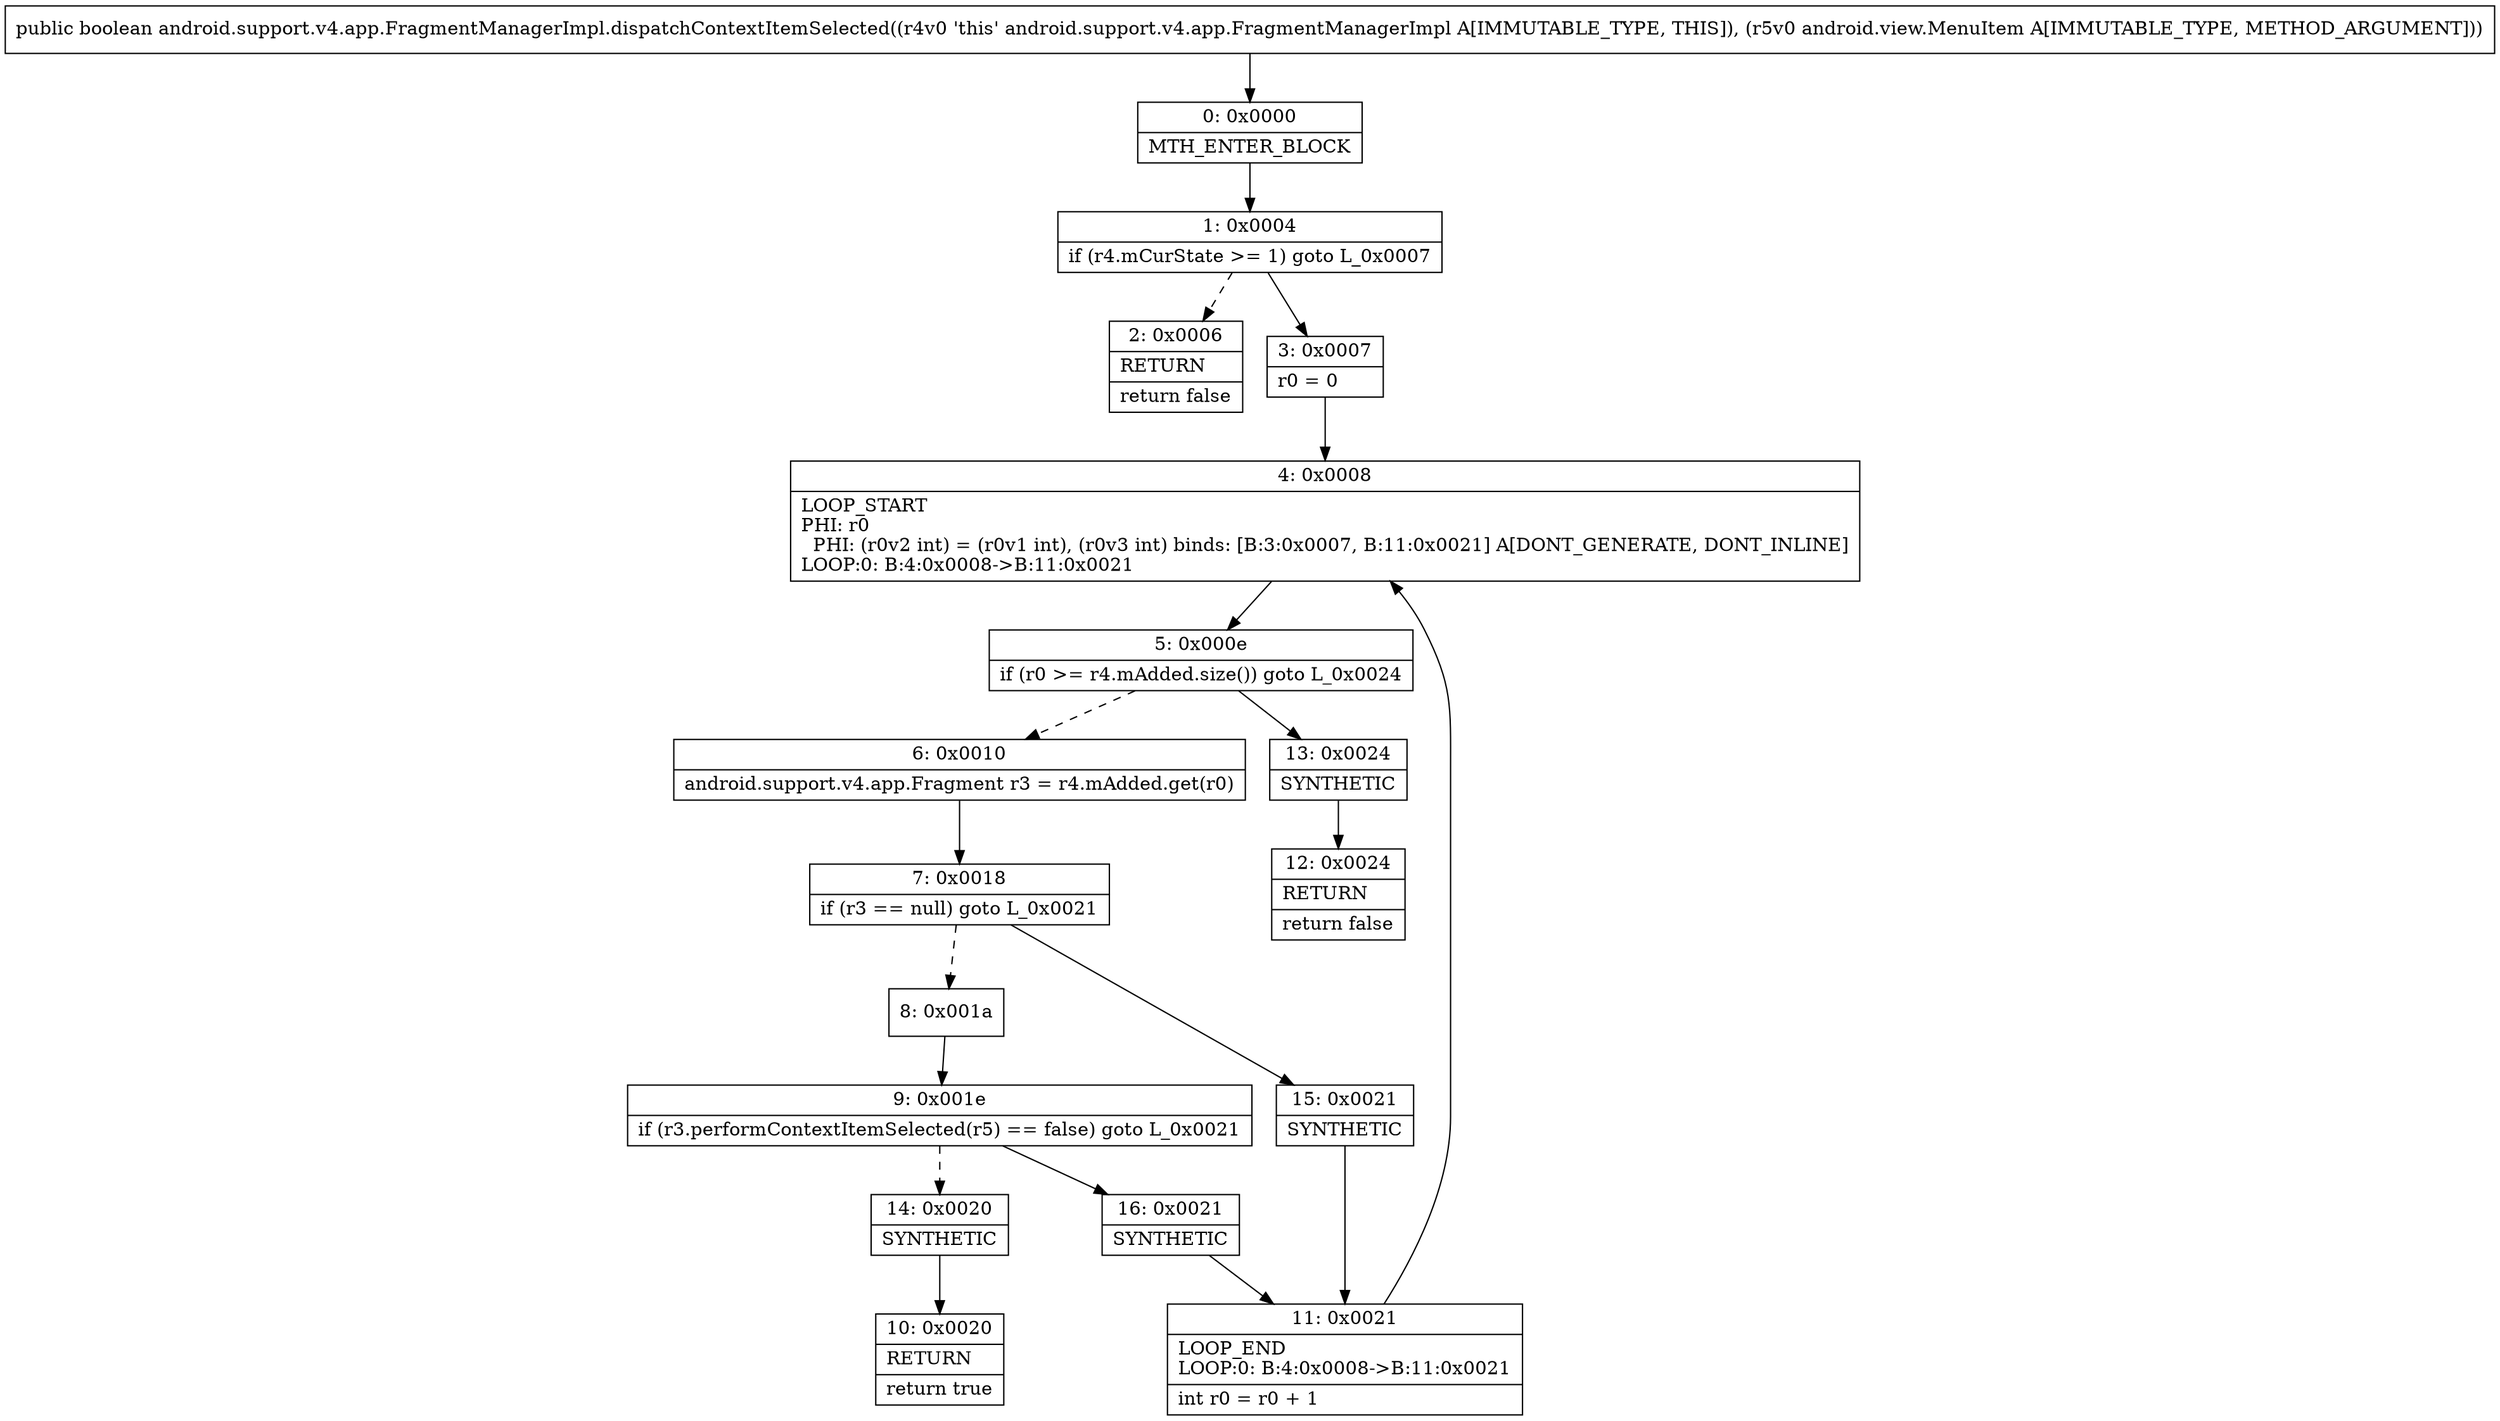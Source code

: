 digraph "CFG forandroid.support.v4.app.FragmentManagerImpl.dispatchContextItemSelected(Landroid\/view\/MenuItem;)Z" {
Node_0 [shape=record,label="{0\:\ 0x0000|MTH_ENTER_BLOCK\l}"];
Node_1 [shape=record,label="{1\:\ 0x0004|if (r4.mCurState \>= 1) goto L_0x0007\l}"];
Node_2 [shape=record,label="{2\:\ 0x0006|RETURN\l|return false\l}"];
Node_3 [shape=record,label="{3\:\ 0x0007|r0 = 0\l}"];
Node_4 [shape=record,label="{4\:\ 0x0008|LOOP_START\lPHI: r0 \l  PHI: (r0v2 int) = (r0v1 int), (r0v3 int) binds: [B:3:0x0007, B:11:0x0021] A[DONT_GENERATE, DONT_INLINE]\lLOOP:0: B:4:0x0008\-\>B:11:0x0021\l}"];
Node_5 [shape=record,label="{5\:\ 0x000e|if (r0 \>= r4.mAdded.size()) goto L_0x0024\l}"];
Node_6 [shape=record,label="{6\:\ 0x0010|android.support.v4.app.Fragment r3 = r4.mAdded.get(r0)\l}"];
Node_7 [shape=record,label="{7\:\ 0x0018|if (r3 == null) goto L_0x0021\l}"];
Node_8 [shape=record,label="{8\:\ 0x001a}"];
Node_9 [shape=record,label="{9\:\ 0x001e|if (r3.performContextItemSelected(r5) == false) goto L_0x0021\l}"];
Node_10 [shape=record,label="{10\:\ 0x0020|RETURN\l|return true\l}"];
Node_11 [shape=record,label="{11\:\ 0x0021|LOOP_END\lLOOP:0: B:4:0x0008\-\>B:11:0x0021\l|int r0 = r0 + 1\l}"];
Node_12 [shape=record,label="{12\:\ 0x0024|RETURN\l|return false\l}"];
Node_13 [shape=record,label="{13\:\ 0x0024|SYNTHETIC\l}"];
Node_14 [shape=record,label="{14\:\ 0x0020|SYNTHETIC\l}"];
Node_15 [shape=record,label="{15\:\ 0x0021|SYNTHETIC\l}"];
Node_16 [shape=record,label="{16\:\ 0x0021|SYNTHETIC\l}"];
MethodNode[shape=record,label="{public boolean android.support.v4.app.FragmentManagerImpl.dispatchContextItemSelected((r4v0 'this' android.support.v4.app.FragmentManagerImpl A[IMMUTABLE_TYPE, THIS]), (r5v0 android.view.MenuItem A[IMMUTABLE_TYPE, METHOD_ARGUMENT])) }"];
MethodNode -> Node_0;
Node_0 -> Node_1;
Node_1 -> Node_2[style=dashed];
Node_1 -> Node_3;
Node_3 -> Node_4;
Node_4 -> Node_5;
Node_5 -> Node_6[style=dashed];
Node_5 -> Node_13;
Node_6 -> Node_7;
Node_7 -> Node_8[style=dashed];
Node_7 -> Node_15;
Node_8 -> Node_9;
Node_9 -> Node_14[style=dashed];
Node_9 -> Node_16;
Node_11 -> Node_4;
Node_13 -> Node_12;
Node_14 -> Node_10;
Node_15 -> Node_11;
Node_16 -> Node_11;
}

